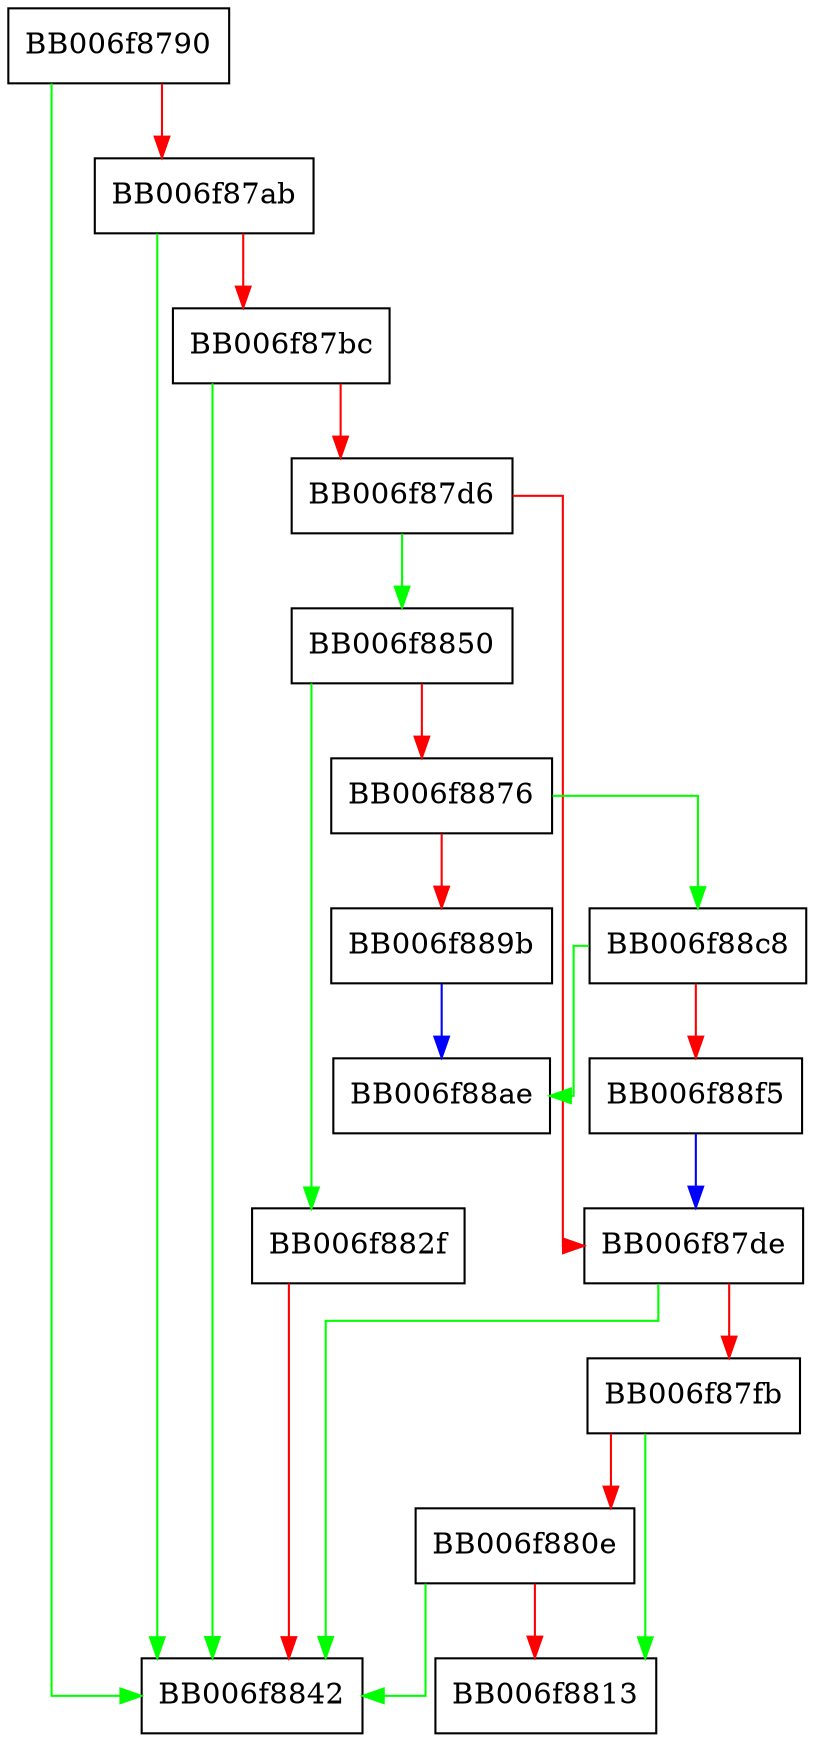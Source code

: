 digraph sm2sig_digest_verify_final {
  node [shape="box"];
  graph [splines=ortho];
  BB006f8790 -> BB006f8842 [color="green"];
  BB006f8790 -> BB006f87ab [color="red"];
  BB006f87ab -> BB006f8842 [color="green"];
  BB006f87ab -> BB006f87bc [color="red"];
  BB006f87bc -> BB006f8842 [color="green"];
  BB006f87bc -> BB006f87d6 [color="red"];
  BB006f87d6 -> BB006f8850 [color="green"];
  BB006f87d6 -> BB006f87de [color="red"];
  BB006f87de -> BB006f8842 [color="green"];
  BB006f87de -> BB006f87fb [color="red"];
  BB006f87fb -> BB006f8813 [color="green"];
  BB006f87fb -> BB006f880e [color="red"];
  BB006f880e -> BB006f8842 [color="green"];
  BB006f880e -> BB006f8813 [color="red"];
  BB006f882f -> BB006f8842 [color="red"];
  BB006f8850 -> BB006f882f [color="green"];
  BB006f8850 -> BB006f8876 [color="red"];
  BB006f8876 -> BB006f88c8 [color="green"];
  BB006f8876 -> BB006f889b [color="red"];
  BB006f889b -> BB006f88ae [color="blue"];
  BB006f88c8 -> BB006f88ae [color="green"];
  BB006f88c8 -> BB006f88f5 [color="red"];
  BB006f88f5 -> BB006f87de [color="blue"];
}